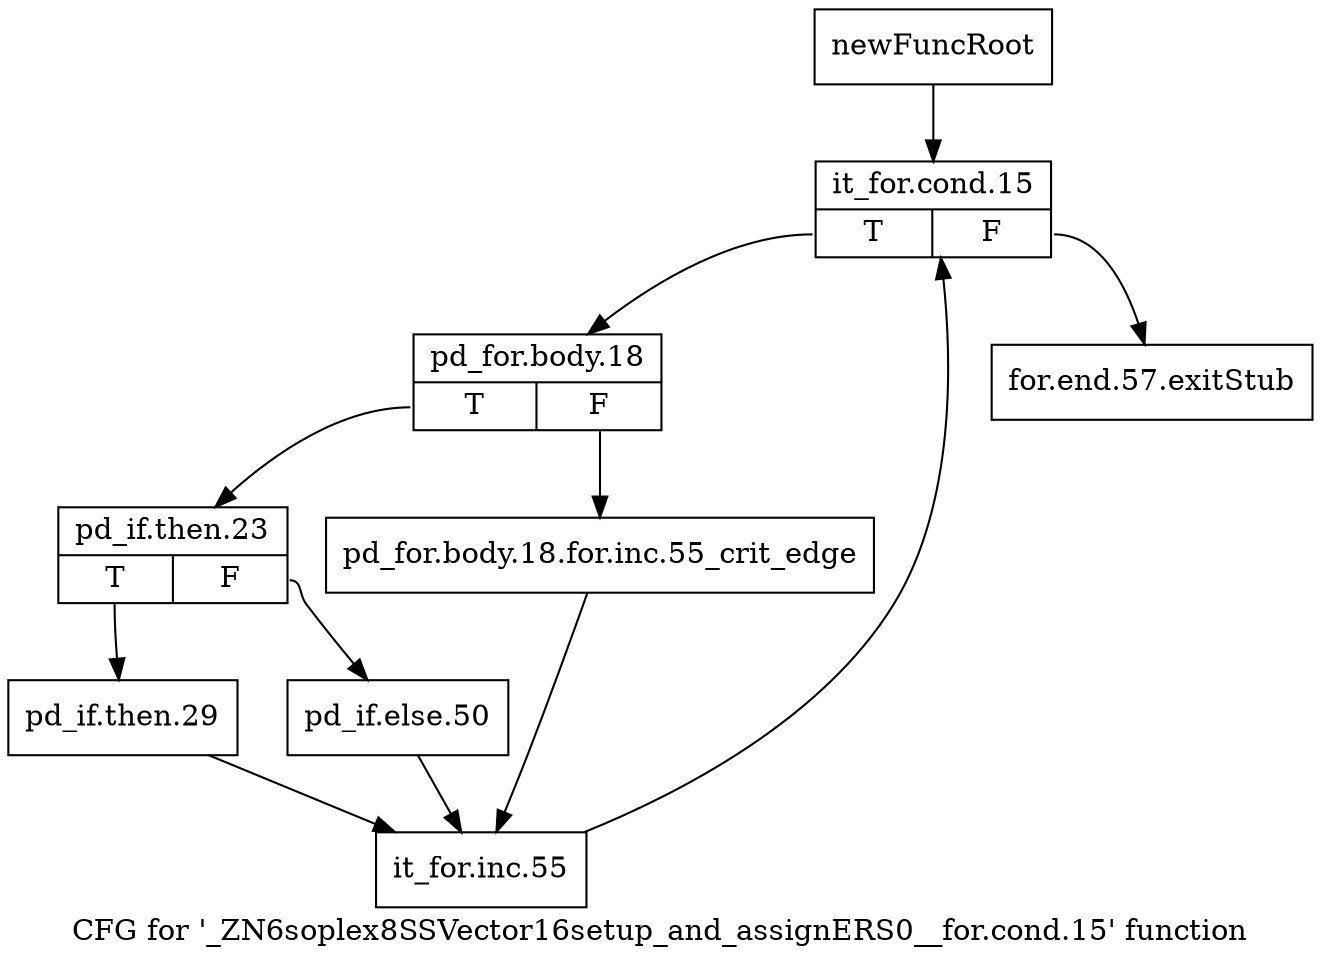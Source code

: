 digraph "CFG for '_ZN6soplex8SSVector16setup_and_assignERS0__for.cond.15' function" {
	label="CFG for '_ZN6soplex8SSVector16setup_and_assignERS0__for.cond.15' function";

	Node0x2b4ccb0 [shape=record,label="{newFuncRoot}"];
	Node0x2b4ccb0 -> Node0x2b4cd50;
	Node0x2b4cd00 [shape=record,label="{for.end.57.exitStub}"];
	Node0x2b4cd50 [shape=record,label="{it_for.cond.15|{<s0>T|<s1>F}}"];
	Node0x2b4cd50:s0 -> Node0x2b4cda0;
	Node0x2b4cd50:s1 -> Node0x2b4cd00;
	Node0x2b4cda0 [shape=record,label="{pd_for.body.18|{<s0>T|<s1>F}}"];
	Node0x2b4cda0:s0 -> Node0x2b4ce40;
	Node0x2b4cda0:s1 -> Node0x2b4cdf0;
	Node0x2b4cdf0 [shape=record,label="{pd_for.body.18.for.inc.55_crit_edge}"];
	Node0x2b4cdf0 -> Node0x2b4cf30;
	Node0x2b4ce40 [shape=record,label="{pd_if.then.23|{<s0>T|<s1>F}}"];
	Node0x2b4ce40:s0 -> Node0x2b4cee0;
	Node0x2b4ce40:s1 -> Node0x2b4ce90;
	Node0x2b4ce90 [shape=record,label="{pd_if.else.50}"];
	Node0x2b4ce90 -> Node0x2b4cf30;
	Node0x2b4cee0 [shape=record,label="{pd_if.then.29}"];
	Node0x2b4cee0 -> Node0x2b4cf30;
	Node0x2b4cf30 [shape=record,label="{it_for.inc.55}"];
	Node0x2b4cf30 -> Node0x2b4cd50;
}
